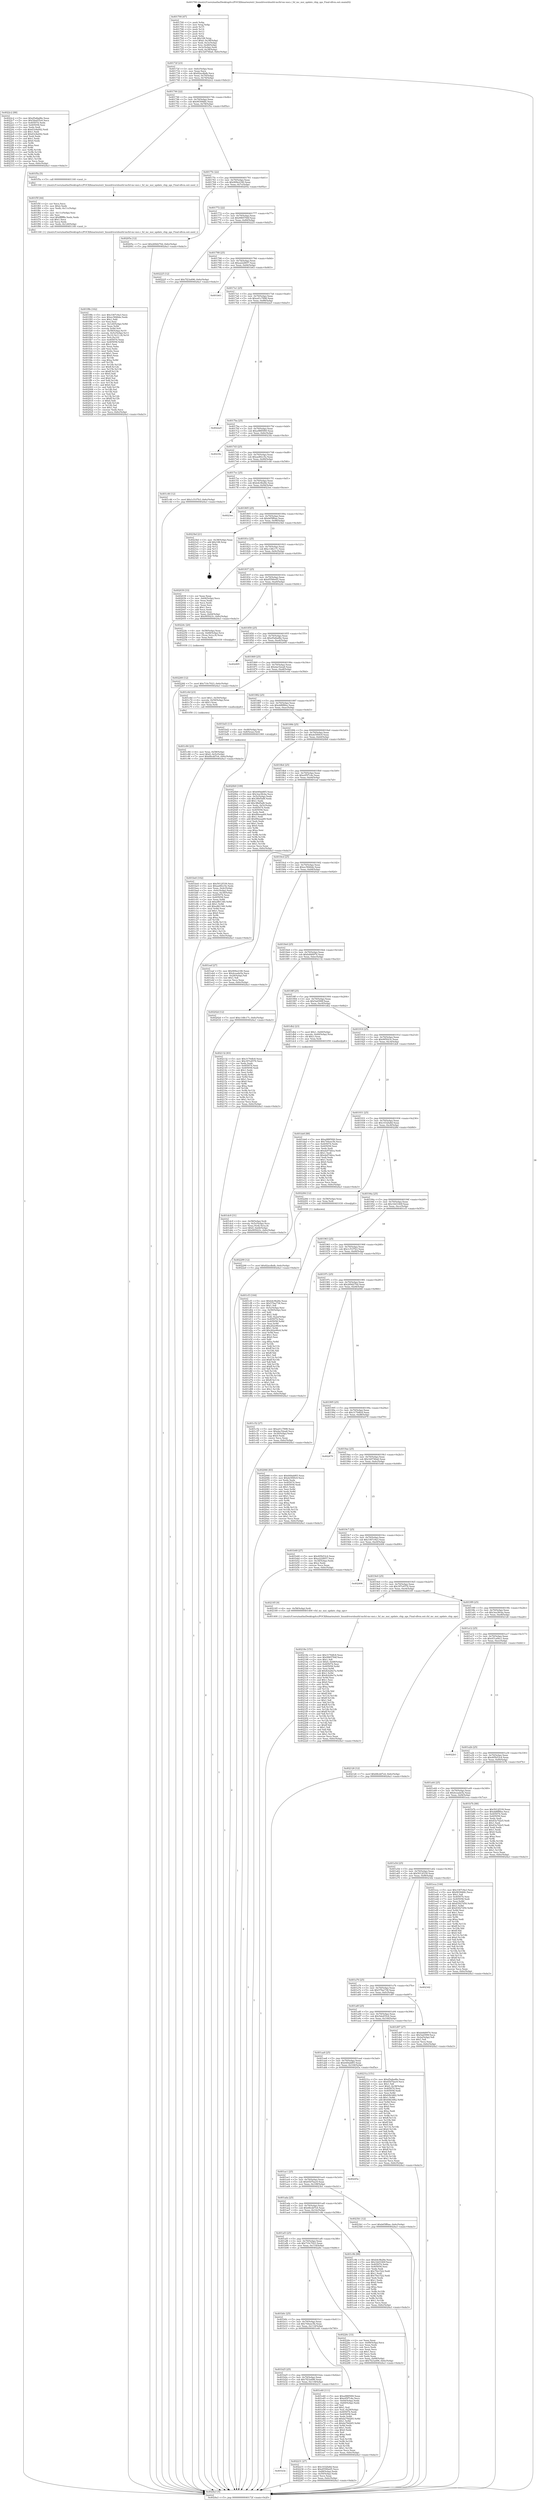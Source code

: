 digraph "0x401700" {
  label = "0x401700 (/mnt/c/Users/mathe/Desktop/tcc/POCII/binaries/extr_linuxdriversbusfsl-mcfsl-mc-msi.c_fsl_mc_msi_update_chip_ops_Final-ollvm.out::main(0))"
  labelloc = "t"
  node[shape=record]

  Entry [label="",width=0.3,height=0.3,shape=circle,fillcolor=black,style=filled]
  "0x40172f" [label="{
     0x40172f [23]\l
     | [instrs]\l
     &nbsp;&nbsp;0x40172f \<+3\>: mov -0x6c(%rbp),%eax\l
     &nbsp;&nbsp;0x401732 \<+2\>: mov %eax,%ecx\l
     &nbsp;&nbsp;0x401734 \<+6\>: sub $0x82acdbdb,%ecx\l
     &nbsp;&nbsp;0x40173a \<+3\>: mov %eax,-0x70(%rbp)\l
     &nbsp;&nbsp;0x40173d \<+3\>: mov %ecx,-0x74(%rbp)\l
     &nbsp;&nbsp;0x401740 \<+6\>: je 00000000004022c2 \<main+0xbc2\>\l
  }"]
  "0x4022c2" [label="{
     0x4022c2 [88]\l
     | [instrs]\l
     &nbsp;&nbsp;0x4022c2 \<+5\>: mov $0xd5a8ad8e,%eax\l
     &nbsp;&nbsp;0x4022c7 \<+5\>: mov $0x5da455c6,%ecx\l
     &nbsp;&nbsp;0x4022cc \<+7\>: mov 0x405074,%edx\l
     &nbsp;&nbsp;0x4022d3 \<+7\>: mov 0x405058,%esi\l
     &nbsp;&nbsp;0x4022da \<+2\>: mov %edx,%edi\l
     &nbsp;&nbsp;0x4022dc \<+6\>: sub $0x63c8a042,%edi\l
     &nbsp;&nbsp;0x4022e2 \<+3\>: sub $0x1,%edi\l
     &nbsp;&nbsp;0x4022e5 \<+6\>: add $0x63c8a042,%edi\l
     &nbsp;&nbsp;0x4022eb \<+3\>: imul %edi,%edx\l
     &nbsp;&nbsp;0x4022ee \<+3\>: and $0x1,%edx\l
     &nbsp;&nbsp;0x4022f1 \<+3\>: cmp $0x0,%edx\l
     &nbsp;&nbsp;0x4022f4 \<+4\>: sete %r8b\l
     &nbsp;&nbsp;0x4022f8 \<+3\>: cmp $0xa,%esi\l
     &nbsp;&nbsp;0x4022fb \<+4\>: setl %r9b\l
     &nbsp;&nbsp;0x4022ff \<+3\>: mov %r8b,%r10b\l
     &nbsp;&nbsp;0x402302 \<+3\>: and %r9b,%r10b\l
     &nbsp;&nbsp;0x402305 \<+3\>: xor %r9b,%r8b\l
     &nbsp;&nbsp;0x402308 \<+3\>: or %r8b,%r10b\l
     &nbsp;&nbsp;0x40230b \<+4\>: test $0x1,%r10b\l
     &nbsp;&nbsp;0x40230f \<+3\>: cmovne %ecx,%eax\l
     &nbsp;&nbsp;0x402312 \<+3\>: mov %eax,-0x6c(%rbp)\l
     &nbsp;&nbsp;0x402315 \<+5\>: jmp 00000000004024a3 \<main+0xda3\>\l
  }"]
  "0x401746" [label="{
     0x401746 [22]\l
     | [instrs]\l
     &nbsp;&nbsp;0x401746 \<+5\>: jmp 000000000040174b \<main+0x4b\>\l
     &nbsp;&nbsp;0x40174b \<+3\>: mov -0x70(%rbp),%eax\l
     &nbsp;&nbsp;0x40174e \<+5\>: sub $0x903946fc,%eax\l
     &nbsp;&nbsp;0x401753 \<+3\>: mov %eax,-0x78(%rbp)\l
     &nbsp;&nbsp;0x401756 \<+6\>: je 0000000000401f5a \<main+0x85a\>\l
  }"]
  Exit [label="",width=0.3,height=0.3,shape=circle,fillcolor=black,style=filled,peripheries=2]
  "0x401f5a" [label="{
     0x401f5a [5]\l
     | [instrs]\l
     &nbsp;&nbsp;0x401f5a \<+5\>: call 0000000000401160 \<next_i\>\l
     | [calls]\l
     &nbsp;&nbsp;0x401160 \{1\} (/mnt/c/Users/mathe/Desktop/tcc/POCII/binaries/extr_linuxdriversbusfsl-mcfsl-mc-msi.c_fsl_mc_msi_update_chip_ops_Final-ollvm.out::next_i)\l
  }"]
  "0x40175c" [label="{
     0x40175c [22]\l
     | [instrs]\l
     &nbsp;&nbsp;0x40175c \<+5\>: jmp 0000000000401761 \<main+0x61\>\l
     &nbsp;&nbsp;0x401761 \<+3\>: mov -0x70(%rbp),%eax\l
     &nbsp;&nbsp;0x401764 \<+5\>: sub $0x909e2180,%eax\l
     &nbsp;&nbsp;0x401769 \<+3\>: mov %eax,-0x7c(%rbp)\l
     &nbsp;&nbsp;0x40176c \<+6\>: je 000000000040205a \<main+0x95a\>\l
  }"]
  "0x402299" [label="{
     0x402299 [12]\l
     | [instrs]\l
     &nbsp;&nbsp;0x402299 \<+7\>: movl $0x82acdbdb,-0x6c(%rbp)\l
     &nbsp;&nbsp;0x4022a0 \<+5\>: jmp 00000000004024a3 \<main+0xda3\>\l
  }"]
  "0x40205a" [label="{
     0x40205a [12]\l
     | [instrs]\l
     &nbsp;&nbsp;0x40205a \<+7\>: movl $0x269d270d,-0x6c(%rbp)\l
     &nbsp;&nbsp;0x402061 \<+5\>: jmp 00000000004024a3 \<main+0xda3\>\l
  }"]
  "0x401772" [label="{
     0x401772 [22]\l
     | [instrs]\l
     &nbsp;&nbsp;0x401772 \<+5\>: jmp 0000000000401777 \<main+0x77\>\l
     &nbsp;&nbsp;0x401777 \<+3\>: mov -0x70(%rbp),%eax\l
     &nbsp;&nbsp;0x40177a \<+5\>: sub $0x9965784f,%eax\l
     &nbsp;&nbsp;0x40177f \<+3\>: mov %eax,-0x80(%rbp)\l
     &nbsp;&nbsp;0x401782 \<+6\>: je 0000000000402225 \<main+0xb25\>\l
  }"]
  "0x402260" [label="{
     0x402260 [12]\l
     | [instrs]\l
     &nbsp;&nbsp;0x402260 \<+7\>: movl $0x710c7023,-0x6c(%rbp)\l
     &nbsp;&nbsp;0x402267 \<+5\>: jmp 00000000004024a3 \<main+0xda3\>\l
  }"]
  "0x402225" [label="{
     0x402225 [12]\l
     | [instrs]\l
     &nbsp;&nbsp;0x402225 \<+7\>: movl $0x7f23a496,-0x6c(%rbp)\l
     &nbsp;&nbsp;0x40222c \<+5\>: jmp 00000000004024a3 \<main+0xda3\>\l
  }"]
  "0x401788" [label="{
     0x401788 [25]\l
     | [instrs]\l
     &nbsp;&nbsp;0x401788 \<+5\>: jmp 000000000040178d \<main+0x8d\>\l
     &nbsp;&nbsp;0x40178d \<+3\>: mov -0x70(%rbp),%eax\l
     &nbsp;&nbsp;0x401790 \<+5\>: sub $0xa222f657,%eax\l
     &nbsp;&nbsp;0x401795 \<+6\>: mov %eax,-0x84(%rbp)\l
     &nbsp;&nbsp;0x40179b \<+6\>: je 0000000000401b63 \<main+0x463\>\l
  }"]
  "0x401b3e" [label="{
     0x401b3e\l
  }", style=dashed]
  "0x401b63" [label="{
     0x401b63\l
  }", style=dashed]
  "0x4017a1" [label="{
     0x4017a1 [25]\l
     | [instrs]\l
     &nbsp;&nbsp;0x4017a1 \<+5\>: jmp 00000000004017a6 \<main+0xa6\>\l
     &nbsp;&nbsp;0x4017a6 \<+3\>: mov -0x70(%rbp),%eax\l
     &nbsp;&nbsp;0x4017a9 \<+5\>: sub $0xa41c7898,%eax\l
     &nbsp;&nbsp;0x4017ae \<+6\>: mov %eax,-0x88(%rbp)\l
     &nbsp;&nbsp;0x4017b4 \<+6\>: je 00000000004022a5 \<main+0xba5\>\l
  }"]
  "0x402231" [label="{
     0x402231 [27]\l
     | [instrs]\l
     &nbsp;&nbsp;0x402231 \<+5\>: mov $0x1032fa8d,%eax\l
     &nbsp;&nbsp;0x402236 \<+5\>: mov $0xd5590e05,%ecx\l
     &nbsp;&nbsp;0x40223b \<+3\>: mov -0x68(%rbp),%edx\l
     &nbsp;&nbsp;0x40223e \<+3\>: cmp -0x50(%rbp),%edx\l
     &nbsp;&nbsp;0x402241 \<+3\>: cmovl %ecx,%eax\l
     &nbsp;&nbsp;0x402244 \<+3\>: mov %eax,-0x6c(%rbp)\l
     &nbsp;&nbsp;0x402247 \<+5\>: jmp 00000000004024a3 \<main+0xda3\>\l
  }"]
  "0x4022a5" [label="{
     0x4022a5\l
  }", style=dashed]
  "0x4017ba" [label="{
     0x4017ba [25]\l
     | [instrs]\l
     &nbsp;&nbsp;0x4017ba \<+5\>: jmp 00000000004017bf \<main+0xbf\>\l
     &nbsp;&nbsp;0x4017bf \<+3\>: mov -0x70(%rbp),%eax\l
     &nbsp;&nbsp;0x4017c2 \<+5\>: sub $0xa9885f49,%eax\l
     &nbsp;&nbsp;0x4017c7 \<+6\>: mov %eax,-0x8c(%rbp)\l
     &nbsp;&nbsp;0x4017cd \<+6\>: je 00000000004023fa \<main+0xcfa\>\l
  }"]
  "0x40218e" [label="{
     0x40218e [151]\l
     | [instrs]\l
     &nbsp;&nbsp;0x40218e \<+5\>: mov $0x3170dfc8,%eax\l
     &nbsp;&nbsp;0x402193 \<+5\>: mov $0x9965784f,%ecx\l
     &nbsp;&nbsp;0x402198 \<+2\>: mov $0x1,%dl\l
     &nbsp;&nbsp;0x40219a \<+7\>: movl $0x0,-0x68(%rbp)\l
     &nbsp;&nbsp;0x4021a1 \<+7\>: mov 0x405074,%esi\l
     &nbsp;&nbsp;0x4021a8 \<+8\>: mov 0x405058,%r8d\l
     &nbsp;&nbsp;0x4021b0 \<+3\>: mov %esi,%r9d\l
     &nbsp;&nbsp;0x4021b3 \<+7\>: add $0x8cb26e7a,%r9d\l
     &nbsp;&nbsp;0x4021ba \<+4\>: sub $0x1,%r9d\l
     &nbsp;&nbsp;0x4021be \<+7\>: sub $0x8cb26e7a,%r9d\l
     &nbsp;&nbsp;0x4021c5 \<+4\>: imul %r9d,%esi\l
     &nbsp;&nbsp;0x4021c9 \<+3\>: and $0x1,%esi\l
     &nbsp;&nbsp;0x4021cc \<+3\>: cmp $0x0,%esi\l
     &nbsp;&nbsp;0x4021cf \<+4\>: sete %r10b\l
     &nbsp;&nbsp;0x4021d3 \<+4\>: cmp $0xa,%r8d\l
     &nbsp;&nbsp;0x4021d7 \<+4\>: setl %r11b\l
     &nbsp;&nbsp;0x4021db \<+3\>: mov %r10b,%bl\l
     &nbsp;&nbsp;0x4021de \<+3\>: xor $0xff,%bl\l
     &nbsp;&nbsp;0x4021e1 \<+3\>: mov %r11b,%r14b\l
     &nbsp;&nbsp;0x4021e4 \<+4\>: xor $0xff,%r14b\l
     &nbsp;&nbsp;0x4021e8 \<+3\>: xor $0x1,%dl\l
     &nbsp;&nbsp;0x4021eb \<+3\>: mov %bl,%r15b\l
     &nbsp;&nbsp;0x4021ee \<+4\>: and $0xff,%r15b\l
     &nbsp;&nbsp;0x4021f2 \<+3\>: and %dl,%r10b\l
     &nbsp;&nbsp;0x4021f5 \<+3\>: mov %r14b,%r12b\l
     &nbsp;&nbsp;0x4021f8 \<+4\>: and $0xff,%r12b\l
     &nbsp;&nbsp;0x4021fc \<+3\>: and %dl,%r11b\l
     &nbsp;&nbsp;0x4021ff \<+3\>: or %r10b,%r15b\l
     &nbsp;&nbsp;0x402202 \<+3\>: or %r11b,%r12b\l
     &nbsp;&nbsp;0x402205 \<+3\>: xor %r12b,%r15b\l
     &nbsp;&nbsp;0x402208 \<+3\>: or %r14b,%bl\l
     &nbsp;&nbsp;0x40220b \<+3\>: xor $0xff,%bl\l
     &nbsp;&nbsp;0x40220e \<+3\>: or $0x1,%dl\l
     &nbsp;&nbsp;0x402211 \<+2\>: and %dl,%bl\l
     &nbsp;&nbsp;0x402213 \<+3\>: or %bl,%r15b\l
     &nbsp;&nbsp;0x402216 \<+4\>: test $0x1,%r15b\l
     &nbsp;&nbsp;0x40221a \<+3\>: cmovne %ecx,%eax\l
     &nbsp;&nbsp;0x40221d \<+3\>: mov %eax,-0x6c(%rbp)\l
     &nbsp;&nbsp;0x402220 \<+5\>: jmp 00000000004024a3 \<main+0xda3\>\l
  }"]
  "0x4023fa" [label="{
     0x4023fa\l
  }", style=dashed]
  "0x4017d3" [label="{
     0x4017d3 [25]\l
     | [instrs]\l
     &nbsp;&nbsp;0x4017d3 \<+5\>: jmp 00000000004017d8 \<main+0xd8\>\l
     &nbsp;&nbsp;0x4017d8 \<+3\>: mov -0x70(%rbp),%eax\l
     &nbsp;&nbsp;0x4017db \<+5\>: sub $0xae80cc5e,%eax\l
     &nbsp;&nbsp;0x4017e0 \<+6\>: mov %eax,-0x90(%rbp)\l
     &nbsp;&nbsp;0x4017e6 \<+6\>: je 0000000000401c46 \<main+0x546\>\l
  }"]
  "0x401f8b" [label="{
     0x401f8b [162]\l
     | [instrs]\l
     &nbsp;&nbsp;0x401f8b \<+5\>: mov $0x3367c9a3,%ecx\l
     &nbsp;&nbsp;0x401f90 \<+5\>: mov $0xec5846de,%edx\l
     &nbsp;&nbsp;0x401f95 \<+3\>: mov $0x1,%dil\l
     &nbsp;&nbsp;0x401f98 \<+2\>: xor %esi,%esi\l
     &nbsp;&nbsp;0x401f9a \<+7\>: mov -0x120(%rbp),%r8d\l
     &nbsp;&nbsp;0x401fa1 \<+4\>: imul %eax,%r8d\l
     &nbsp;&nbsp;0x401fa5 \<+3\>: movslq %r8d,%r9\l
     &nbsp;&nbsp;0x401fa8 \<+4\>: mov -0x58(%rbp),%r10\l
     &nbsp;&nbsp;0x401fac \<+4\>: movslq -0x5c(%rbp),%r11\l
     &nbsp;&nbsp;0x401fb0 \<+4\>: mov (%r10,%r11,8),%r10\l
     &nbsp;&nbsp;0x401fb4 \<+3\>: mov %r9,(%r10)\l
     &nbsp;&nbsp;0x401fb7 \<+7\>: mov 0x405074,%eax\l
     &nbsp;&nbsp;0x401fbe \<+8\>: mov 0x405058,%r8d\l
     &nbsp;&nbsp;0x401fc6 \<+3\>: sub $0x1,%esi\l
     &nbsp;&nbsp;0x401fc9 \<+2\>: mov %eax,%ebx\l
     &nbsp;&nbsp;0x401fcb \<+2\>: add %esi,%ebx\l
     &nbsp;&nbsp;0x401fcd \<+3\>: imul %ebx,%eax\l
     &nbsp;&nbsp;0x401fd0 \<+3\>: and $0x1,%eax\l
     &nbsp;&nbsp;0x401fd3 \<+3\>: cmp $0x0,%eax\l
     &nbsp;&nbsp;0x401fd6 \<+4\>: sete %r14b\l
     &nbsp;&nbsp;0x401fda \<+4\>: cmp $0xa,%r8d\l
     &nbsp;&nbsp;0x401fde \<+4\>: setl %r15b\l
     &nbsp;&nbsp;0x401fe2 \<+3\>: mov %r14b,%r12b\l
     &nbsp;&nbsp;0x401fe5 \<+4\>: xor $0xff,%r12b\l
     &nbsp;&nbsp;0x401fe9 \<+3\>: mov %r15b,%r13b\l
     &nbsp;&nbsp;0x401fec \<+4\>: xor $0xff,%r13b\l
     &nbsp;&nbsp;0x401ff0 \<+4\>: xor $0x0,%dil\l
     &nbsp;&nbsp;0x401ff4 \<+3\>: mov %r12b,%al\l
     &nbsp;&nbsp;0x401ff7 \<+2\>: and $0x0,%al\l
     &nbsp;&nbsp;0x401ff9 \<+3\>: and %dil,%r14b\l
     &nbsp;&nbsp;0x401ffc \<+3\>: mov %r13b,%sil\l
     &nbsp;&nbsp;0x401fff \<+4\>: and $0x0,%sil\l
     &nbsp;&nbsp;0x402003 \<+3\>: and %dil,%r15b\l
     &nbsp;&nbsp;0x402006 \<+3\>: or %r14b,%al\l
     &nbsp;&nbsp;0x402009 \<+3\>: or %r15b,%sil\l
     &nbsp;&nbsp;0x40200c \<+3\>: xor %sil,%al\l
     &nbsp;&nbsp;0x40200f \<+3\>: or %r13b,%r12b\l
     &nbsp;&nbsp;0x402012 \<+4\>: xor $0xff,%r12b\l
     &nbsp;&nbsp;0x402016 \<+4\>: or $0x0,%dil\l
     &nbsp;&nbsp;0x40201a \<+3\>: and %dil,%r12b\l
     &nbsp;&nbsp;0x40201d \<+3\>: or %r12b,%al\l
     &nbsp;&nbsp;0x402020 \<+2\>: test $0x1,%al\l
     &nbsp;&nbsp;0x402022 \<+3\>: cmovne %edx,%ecx\l
     &nbsp;&nbsp;0x402025 \<+3\>: mov %ecx,-0x6c(%rbp)\l
     &nbsp;&nbsp;0x402028 \<+5\>: jmp 00000000004024a3 \<main+0xda3\>\l
  }"]
  "0x401c46" [label="{
     0x401c46 [12]\l
     | [instrs]\l
     &nbsp;&nbsp;0x401c46 \<+7\>: movl $0x1c51f7b3,-0x6c(%rbp)\l
     &nbsp;&nbsp;0x401c4d \<+5\>: jmp 00000000004024a3 \<main+0xda3\>\l
  }"]
  "0x4017ec" [label="{
     0x4017ec [25]\l
     | [instrs]\l
     &nbsp;&nbsp;0x4017ec \<+5\>: jmp 00000000004017f1 \<main+0xf1\>\l
     &nbsp;&nbsp;0x4017f1 \<+3\>: mov -0x70(%rbp),%eax\l
     &nbsp;&nbsp;0x4017f4 \<+5\>: sub $0xb4c9b28e,%eax\l
     &nbsp;&nbsp;0x4017f9 \<+6\>: mov %eax,-0x94(%rbp)\l
     &nbsp;&nbsp;0x4017ff \<+6\>: je 00000000004023ee \<main+0xcee\>\l
  }"]
  "0x401f5f" [label="{
     0x401f5f [44]\l
     | [instrs]\l
     &nbsp;&nbsp;0x401f5f \<+2\>: xor %ecx,%ecx\l
     &nbsp;&nbsp;0x401f61 \<+5\>: mov $0x2,%edx\l
     &nbsp;&nbsp;0x401f66 \<+6\>: mov %edx,-0x11c(%rbp)\l
     &nbsp;&nbsp;0x401f6c \<+1\>: cltd\l
     &nbsp;&nbsp;0x401f6d \<+6\>: mov -0x11c(%rbp),%esi\l
     &nbsp;&nbsp;0x401f73 \<+2\>: idiv %esi\l
     &nbsp;&nbsp;0x401f75 \<+6\>: imul $0xfffffffe,%edx,%edx\l
     &nbsp;&nbsp;0x401f7b \<+3\>: sub $0x1,%ecx\l
     &nbsp;&nbsp;0x401f7e \<+2\>: sub %ecx,%edx\l
     &nbsp;&nbsp;0x401f80 \<+6\>: mov %edx,-0x120(%rbp)\l
     &nbsp;&nbsp;0x401f86 \<+5\>: call 0000000000401160 \<next_i\>\l
     | [calls]\l
     &nbsp;&nbsp;0x401160 \{1\} (/mnt/c/Users/mathe/Desktop/tcc/POCII/binaries/extr_linuxdriversbusfsl-mcfsl-mc-msi.c_fsl_mc_msi_update_chip_ops_Final-ollvm.out::next_i)\l
  }"]
  "0x4023ee" [label="{
     0x4023ee\l
  }", style=dashed]
  "0x401805" [label="{
     0x401805 [25]\l
     | [instrs]\l
     &nbsp;&nbsp;0x401805 \<+5\>: jmp 000000000040180a \<main+0x10a\>\l
     &nbsp;&nbsp;0x40180a \<+3\>: mov -0x70(%rbp),%eax\l
     &nbsp;&nbsp;0x40180d \<+5\>: sub $0xb65ff0ae,%eax\l
     &nbsp;&nbsp;0x401812 \<+6\>: mov %eax,-0x98(%rbp)\l
     &nbsp;&nbsp;0x401818 \<+6\>: je 00000000004023bd \<main+0xcbd\>\l
  }"]
  "0x401b25" [label="{
     0x401b25 [25]\l
     | [instrs]\l
     &nbsp;&nbsp;0x401b25 \<+5\>: jmp 0000000000401b2a \<main+0x42a\>\l
     &nbsp;&nbsp;0x401b2a \<+3\>: mov -0x70(%rbp),%eax\l
     &nbsp;&nbsp;0x401b2d \<+5\>: sub $0x7f23a496,%eax\l
     &nbsp;&nbsp;0x401b32 \<+6\>: mov %eax,-0x118(%rbp)\l
     &nbsp;&nbsp;0x401b38 \<+6\>: je 0000000000402231 \<main+0xb31\>\l
  }"]
  "0x4023bd" [label="{
     0x4023bd [21]\l
     | [instrs]\l
     &nbsp;&nbsp;0x4023bd \<+3\>: mov -0x38(%rbp),%eax\l
     &nbsp;&nbsp;0x4023c0 \<+7\>: add $0x108,%rsp\l
     &nbsp;&nbsp;0x4023c7 \<+1\>: pop %rbx\l
     &nbsp;&nbsp;0x4023c8 \<+2\>: pop %r12\l
     &nbsp;&nbsp;0x4023ca \<+2\>: pop %r13\l
     &nbsp;&nbsp;0x4023cc \<+2\>: pop %r14\l
     &nbsp;&nbsp;0x4023ce \<+2\>: pop %r15\l
     &nbsp;&nbsp;0x4023d0 \<+1\>: pop %rbp\l
     &nbsp;&nbsp;0x4023d1 \<+1\>: ret\l
  }"]
  "0x40181e" [label="{
     0x40181e [25]\l
     | [instrs]\l
     &nbsp;&nbsp;0x40181e \<+5\>: jmp 0000000000401823 \<main+0x123\>\l
     &nbsp;&nbsp;0x401823 \<+3\>: mov -0x70(%rbp),%eax\l
     &nbsp;&nbsp;0x401826 \<+5\>: sub $0xc148c17c,%eax\l
     &nbsp;&nbsp;0x40182b \<+6\>: mov %eax,-0x9c(%rbp)\l
     &nbsp;&nbsp;0x401831 \<+6\>: je 0000000000402039 \<main+0x939\>\l
  }"]
  "0x401e40" [label="{
     0x401e40 [111]\l
     | [instrs]\l
     &nbsp;&nbsp;0x401e40 \<+5\>: mov $0xa9885f49,%eax\l
     &nbsp;&nbsp;0x401e45 \<+5\>: mov $0xe95f7c4e,%ecx\l
     &nbsp;&nbsp;0x401e4a \<+3\>: mov -0x64(%rbp),%edx\l
     &nbsp;&nbsp;0x401e4d \<+3\>: cmp -0x60(%rbp),%edx\l
     &nbsp;&nbsp;0x401e50 \<+4\>: setl %sil\l
     &nbsp;&nbsp;0x401e54 \<+4\>: and $0x1,%sil\l
     &nbsp;&nbsp;0x401e58 \<+4\>: mov %sil,-0x29(%rbp)\l
     &nbsp;&nbsp;0x401e5c \<+7\>: mov 0x405074,%edx\l
     &nbsp;&nbsp;0x401e63 \<+7\>: mov 0x405058,%edi\l
     &nbsp;&nbsp;0x401e6a \<+3\>: mov %edx,%r8d\l
     &nbsp;&nbsp;0x401e6d \<+7\>: add $0xba79d265,%r8d\l
     &nbsp;&nbsp;0x401e74 \<+4\>: sub $0x1,%r8d\l
     &nbsp;&nbsp;0x401e78 \<+7\>: sub $0xba79d265,%r8d\l
     &nbsp;&nbsp;0x401e7f \<+4\>: imul %r8d,%edx\l
     &nbsp;&nbsp;0x401e83 \<+3\>: and $0x1,%edx\l
     &nbsp;&nbsp;0x401e86 \<+3\>: cmp $0x0,%edx\l
     &nbsp;&nbsp;0x401e89 \<+4\>: sete %sil\l
     &nbsp;&nbsp;0x401e8d \<+3\>: cmp $0xa,%edi\l
     &nbsp;&nbsp;0x401e90 \<+4\>: setl %r9b\l
     &nbsp;&nbsp;0x401e94 \<+3\>: mov %sil,%r10b\l
     &nbsp;&nbsp;0x401e97 \<+3\>: and %r9b,%r10b\l
     &nbsp;&nbsp;0x401e9a \<+3\>: xor %r9b,%sil\l
     &nbsp;&nbsp;0x401e9d \<+3\>: or %sil,%r10b\l
     &nbsp;&nbsp;0x401ea0 \<+4\>: test $0x1,%r10b\l
     &nbsp;&nbsp;0x401ea4 \<+3\>: cmovne %ecx,%eax\l
     &nbsp;&nbsp;0x401ea7 \<+3\>: mov %eax,-0x6c(%rbp)\l
     &nbsp;&nbsp;0x401eaa \<+5\>: jmp 00000000004024a3 \<main+0xda3\>\l
  }"]
  "0x402039" [label="{
     0x402039 [33]\l
     | [instrs]\l
     &nbsp;&nbsp;0x402039 \<+2\>: xor %eax,%eax\l
     &nbsp;&nbsp;0x40203b \<+3\>: mov -0x64(%rbp),%ecx\l
     &nbsp;&nbsp;0x40203e \<+2\>: mov %eax,%edx\l
     &nbsp;&nbsp;0x402040 \<+2\>: sub %ecx,%edx\l
     &nbsp;&nbsp;0x402042 \<+2\>: mov %eax,%ecx\l
     &nbsp;&nbsp;0x402044 \<+3\>: sub $0x1,%ecx\l
     &nbsp;&nbsp;0x402047 \<+2\>: add %ecx,%edx\l
     &nbsp;&nbsp;0x402049 \<+2\>: sub %edx,%eax\l
     &nbsp;&nbsp;0x40204b \<+3\>: mov %eax,-0x64(%rbp)\l
     &nbsp;&nbsp;0x40204e \<+7\>: movl $0x995023c,-0x6c(%rbp)\l
     &nbsp;&nbsp;0x402055 \<+5\>: jmp 00000000004024a3 \<main+0xda3\>\l
  }"]
  "0x401837" [label="{
     0x401837 [25]\l
     | [instrs]\l
     &nbsp;&nbsp;0x401837 \<+5\>: jmp 000000000040183c \<main+0x13c\>\l
     &nbsp;&nbsp;0x40183c \<+3\>: mov -0x70(%rbp),%eax\l
     &nbsp;&nbsp;0x40183f \<+5\>: sub $0xd5590e05,%eax\l
     &nbsp;&nbsp;0x401844 \<+6\>: mov %eax,-0xa0(%rbp)\l
     &nbsp;&nbsp;0x40184a \<+6\>: je 000000000040224c \<main+0xb4c\>\l
  }"]
  "0x401b0c" [label="{
     0x401b0c [25]\l
     | [instrs]\l
     &nbsp;&nbsp;0x401b0c \<+5\>: jmp 0000000000401b11 \<main+0x411\>\l
     &nbsp;&nbsp;0x401b11 \<+3\>: mov -0x70(%rbp),%eax\l
     &nbsp;&nbsp;0x401b14 \<+5\>: sub $0x744eec5b,%eax\l
     &nbsp;&nbsp;0x401b19 \<+6\>: mov %eax,-0x114(%rbp)\l
     &nbsp;&nbsp;0x401b1f \<+6\>: je 0000000000401e40 \<main+0x740\>\l
  }"]
  "0x40224c" [label="{
     0x40224c [20]\l
     | [instrs]\l
     &nbsp;&nbsp;0x40224c \<+4\>: mov -0x58(%rbp),%rax\l
     &nbsp;&nbsp;0x402250 \<+4\>: movslq -0x68(%rbp),%rcx\l
     &nbsp;&nbsp;0x402254 \<+4\>: mov (%rax,%rcx,8),%rax\l
     &nbsp;&nbsp;0x402258 \<+3\>: mov %rax,%rdi\l
     &nbsp;&nbsp;0x40225b \<+5\>: call 0000000000401030 \<free@plt\>\l
     | [calls]\l
     &nbsp;&nbsp;0x401030 \{1\} (unknown)\l
  }"]
  "0x401850" [label="{
     0x401850 [25]\l
     | [instrs]\l
     &nbsp;&nbsp;0x401850 \<+5\>: jmp 0000000000401855 \<main+0x155\>\l
     &nbsp;&nbsp;0x401855 \<+3\>: mov -0x70(%rbp),%eax\l
     &nbsp;&nbsp;0x401858 \<+5\>: sub $0xd5a8ad8e,%eax\l
     &nbsp;&nbsp;0x40185d \<+6\>: mov %eax,-0xa4(%rbp)\l
     &nbsp;&nbsp;0x401863 \<+6\>: je 0000000000402495 \<main+0xd95\>\l
  }"]
  "0x40226c" [label="{
     0x40226c [33]\l
     | [instrs]\l
     &nbsp;&nbsp;0x40226c \<+2\>: xor %eax,%eax\l
     &nbsp;&nbsp;0x40226e \<+3\>: mov -0x68(%rbp),%ecx\l
     &nbsp;&nbsp;0x402271 \<+2\>: mov %eax,%edx\l
     &nbsp;&nbsp;0x402273 \<+2\>: sub %ecx,%edx\l
     &nbsp;&nbsp;0x402275 \<+2\>: mov %eax,%ecx\l
     &nbsp;&nbsp;0x402277 \<+3\>: sub $0x1,%ecx\l
     &nbsp;&nbsp;0x40227a \<+2\>: add %ecx,%edx\l
     &nbsp;&nbsp;0x40227c \<+2\>: sub %edx,%eax\l
     &nbsp;&nbsp;0x40227e \<+3\>: mov %eax,-0x68(%rbp)\l
     &nbsp;&nbsp;0x402281 \<+7\>: movl $0x7f23a496,-0x6c(%rbp)\l
     &nbsp;&nbsp;0x402288 \<+5\>: jmp 00000000004024a3 \<main+0xda3\>\l
  }"]
  "0x402495" [label="{
     0x402495\l
  }", style=dashed]
  "0x401869" [label="{
     0x401869 [25]\l
     | [instrs]\l
     &nbsp;&nbsp;0x401869 \<+5\>: jmp 000000000040186e \<main+0x16e\>\l
     &nbsp;&nbsp;0x40186e \<+3\>: mov -0x70(%rbp),%eax\l
     &nbsp;&nbsp;0x401871 \<+5\>: sub $0xdac52ea8,%eax\l
     &nbsp;&nbsp;0x401876 \<+6\>: mov %eax,-0xa8(%rbp)\l
     &nbsp;&nbsp;0x40187c \<+6\>: je 0000000000401c6d \<main+0x56d\>\l
  }"]
  "0x401dc9" [label="{
     0x401dc9 [31]\l
     | [instrs]\l
     &nbsp;&nbsp;0x401dc9 \<+4\>: mov -0x58(%rbp),%rdi\l
     &nbsp;&nbsp;0x401dcd \<+4\>: movslq -0x5c(%rbp),%rcx\l
     &nbsp;&nbsp;0x401dd1 \<+4\>: mov %rax,(%rdi,%rcx,8)\l
     &nbsp;&nbsp;0x401dd5 \<+7\>: movl $0x0,-0x64(%rbp)\l
     &nbsp;&nbsp;0x401ddc \<+7\>: movl $0x995023c,-0x6c(%rbp)\l
     &nbsp;&nbsp;0x401de3 \<+5\>: jmp 00000000004024a3 \<main+0xda3\>\l
  }"]
  "0x401c6d" [label="{
     0x401c6d [23]\l
     | [instrs]\l
     &nbsp;&nbsp;0x401c6d \<+7\>: movl $0x1,-0x50(%rbp)\l
     &nbsp;&nbsp;0x401c74 \<+4\>: movslq -0x50(%rbp),%rax\l
     &nbsp;&nbsp;0x401c78 \<+4\>: shl $0x3,%rax\l
     &nbsp;&nbsp;0x401c7c \<+3\>: mov %rax,%rdi\l
     &nbsp;&nbsp;0x401c7f \<+5\>: call 0000000000401050 \<malloc@plt\>\l
     | [calls]\l
     &nbsp;&nbsp;0x401050 \{1\} (unknown)\l
  }"]
  "0x401882" [label="{
     0x401882 [25]\l
     | [instrs]\l
     &nbsp;&nbsp;0x401882 \<+5\>: jmp 0000000000401887 \<main+0x187\>\l
     &nbsp;&nbsp;0x401887 \<+3\>: mov -0x70(%rbp),%eax\l
     &nbsp;&nbsp;0x40188a \<+5\>: sub $0xdd8f8fee,%eax\l
     &nbsp;&nbsp;0x40188f \<+6\>: mov %eax,-0xac(%rbp)\l
     &nbsp;&nbsp;0x401895 \<+6\>: je 0000000000401bd3 \<main+0x4d3\>\l
  }"]
  "0x401af3" [label="{
     0x401af3 [25]\l
     | [instrs]\l
     &nbsp;&nbsp;0x401af3 \<+5\>: jmp 0000000000401af8 \<main+0x3f8\>\l
     &nbsp;&nbsp;0x401af8 \<+3\>: mov -0x70(%rbp),%eax\l
     &nbsp;&nbsp;0x401afb \<+5\>: sub $0x710c7023,%eax\l
     &nbsp;&nbsp;0x401b00 \<+6\>: mov %eax,-0x110(%rbp)\l
     &nbsp;&nbsp;0x401b06 \<+6\>: je 000000000040226c \<main+0xb6c\>\l
  }"]
  "0x401bd3" [label="{
     0x401bd3 [13]\l
     | [instrs]\l
     &nbsp;&nbsp;0x401bd3 \<+4\>: mov -0x48(%rbp),%rax\l
     &nbsp;&nbsp;0x401bd7 \<+4\>: mov 0x8(%rax),%rdi\l
     &nbsp;&nbsp;0x401bdb \<+5\>: call 0000000000401060 \<atoi@plt\>\l
     | [calls]\l
     &nbsp;&nbsp;0x401060 \{1\} (unknown)\l
  }"]
  "0x40189b" [label="{
     0x40189b [25]\l
     | [instrs]\l
     &nbsp;&nbsp;0x40189b \<+5\>: jmp 00000000004018a0 \<main+0x1a0\>\l
     &nbsp;&nbsp;0x4018a0 \<+3\>: mov -0x70(%rbp),%eax\l
     &nbsp;&nbsp;0x4018a3 \<+5\>: sub $0xde5f49c9,%eax\l
     &nbsp;&nbsp;0x4018a8 \<+6\>: mov %eax,-0xb0(%rbp)\l
     &nbsp;&nbsp;0x4018ae \<+6\>: je 00000000004020b9 \<main+0x9b9\>\l
  }"]
  "0x401c9b" [label="{
     0x401c9b [88]\l
     | [instrs]\l
     &nbsp;&nbsp;0x401c9b \<+5\>: mov $0xb4c9b28e,%eax\l
     &nbsp;&nbsp;0x401ca0 \<+5\>: mov $0x16d3340f,%ecx\l
     &nbsp;&nbsp;0x401ca5 \<+7\>: mov 0x405074,%edx\l
     &nbsp;&nbsp;0x401cac \<+7\>: mov 0x405058,%esi\l
     &nbsp;&nbsp;0x401cb3 \<+2\>: mov %edx,%edi\l
     &nbsp;&nbsp;0x401cb5 \<+6\>: sub $0x79a1522,%edi\l
     &nbsp;&nbsp;0x401cbb \<+3\>: sub $0x1,%edi\l
     &nbsp;&nbsp;0x401cbe \<+6\>: add $0x79a1522,%edi\l
     &nbsp;&nbsp;0x401cc4 \<+3\>: imul %edi,%edx\l
     &nbsp;&nbsp;0x401cc7 \<+3\>: and $0x1,%edx\l
     &nbsp;&nbsp;0x401cca \<+3\>: cmp $0x0,%edx\l
     &nbsp;&nbsp;0x401ccd \<+4\>: sete %r8b\l
     &nbsp;&nbsp;0x401cd1 \<+3\>: cmp $0xa,%esi\l
     &nbsp;&nbsp;0x401cd4 \<+4\>: setl %r9b\l
     &nbsp;&nbsp;0x401cd8 \<+3\>: mov %r8b,%r10b\l
     &nbsp;&nbsp;0x401cdb \<+3\>: and %r9b,%r10b\l
     &nbsp;&nbsp;0x401cde \<+3\>: xor %r9b,%r8b\l
     &nbsp;&nbsp;0x401ce1 \<+3\>: or %r8b,%r10b\l
     &nbsp;&nbsp;0x401ce4 \<+4\>: test $0x1,%r10b\l
     &nbsp;&nbsp;0x401ce8 \<+3\>: cmovne %ecx,%eax\l
     &nbsp;&nbsp;0x401ceb \<+3\>: mov %eax,-0x6c(%rbp)\l
     &nbsp;&nbsp;0x401cee \<+5\>: jmp 00000000004024a3 \<main+0xda3\>\l
  }"]
  "0x4020b9" [label="{
     0x4020b9 [109]\l
     | [instrs]\l
     &nbsp;&nbsp;0x4020b9 \<+5\>: mov $0x649abf65,%eax\l
     &nbsp;&nbsp;0x4020be \<+5\>: mov $0x3ea38cba,%ecx\l
     &nbsp;&nbsp;0x4020c3 \<+3\>: mov -0x5c(%rbp),%edx\l
     &nbsp;&nbsp;0x4020c6 \<+6\>: sub $0x3f6d5af8,%edx\l
     &nbsp;&nbsp;0x4020cc \<+3\>: add $0x1,%edx\l
     &nbsp;&nbsp;0x4020cf \<+6\>: add $0x3f6d5af8,%edx\l
     &nbsp;&nbsp;0x4020d5 \<+3\>: mov %edx,-0x5c(%rbp)\l
     &nbsp;&nbsp;0x4020d8 \<+7\>: mov 0x405074,%edx\l
     &nbsp;&nbsp;0x4020df \<+7\>: mov 0x405058,%esi\l
     &nbsp;&nbsp;0x4020e6 \<+2\>: mov %edx,%edi\l
     &nbsp;&nbsp;0x4020e8 \<+6\>: sub $0x89eeaa69,%edi\l
     &nbsp;&nbsp;0x4020ee \<+3\>: sub $0x1,%edi\l
     &nbsp;&nbsp;0x4020f1 \<+6\>: add $0x89eeaa69,%edi\l
     &nbsp;&nbsp;0x4020f7 \<+3\>: imul %edi,%edx\l
     &nbsp;&nbsp;0x4020fa \<+3\>: and $0x1,%edx\l
     &nbsp;&nbsp;0x4020fd \<+3\>: cmp $0x0,%edx\l
     &nbsp;&nbsp;0x402100 \<+4\>: sete %r8b\l
     &nbsp;&nbsp;0x402104 \<+3\>: cmp $0xa,%esi\l
     &nbsp;&nbsp;0x402107 \<+4\>: setl %r9b\l
     &nbsp;&nbsp;0x40210b \<+3\>: mov %r8b,%r10b\l
     &nbsp;&nbsp;0x40210e \<+3\>: and %r9b,%r10b\l
     &nbsp;&nbsp;0x402111 \<+3\>: xor %r9b,%r8b\l
     &nbsp;&nbsp;0x402114 \<+3\>: or %r8b,%r10b\l
     &nbsp;&nbsp;0x402117 \<+4\>: test $0x1,%r10b\l
     &nbsp;&nbsp;0x40211b \<+3\>: cmovne %ecx,%eax\l
     &nbsp;&nbsp;0x40211e \<+3\>: mov %eax,-0x6c(%rbp)\l
     &nbsp;&nbsp;0x402121 \<+5\>: jmp 00000000004024a3 \<main+0xda3\>\l
  }"]
  "0x4018b4" [label="{
     0x4018b4 [25]\l
     | [instrs]\l
     &nbsp;&nbsp;0x4018b4 \<+5\>: jmp 00000000004018b9 \<main+0x1b9\>\l
     &nbsp;&nbsp;0x4018b9 \<+3\>: mov -0x70(%rbp),%eax\l
     &nbsp;&nbsp;0x4018bc \<+5\>: sub $0xe95f7c4e,%eax\l
     &nbsp;&nbsp;0x4018c1 \<+6\>: mov %eax,-0xb4(%rbp)\l
     &nbsp;&nbsp;0x4018c7 \<+6\>: je 0000000000401eaf \<main+0x7af\>\l
  }"]
  "0x401ada" [label="{
     0x401ada [25]\l
     | [instrs]\l
     &nbsp;&nbsp;0x401ada \<+5\>: jmp 0000000000401adf \<main+0x3df\>\l
     &nbsp;&nbsp;0x401adf \<+3\>: mov -0x70(%rbp),%eax\l
     &nbsp;&nbsp;0x401ae2 \<+5\>: sub $0x68cdd7e4,%eax\l
     &nbsp;&nbsp;0x401ae7 \<+6\>: mov %eax,-0x10c(%rbp)\l
     &nbsp;&nbsp;0x401aed \<+6\>: je 0000000000401c9b \<main+0x59b\>\l
  }"]
  "0x401eaf" [label="{
     0x401eaf [27]\l
     | [instrs]\l
     &nbsp;&nbsp;0x401eaf \<+5\>: mov $0x909e2180,%eax\l
     &nbsp;&nbsp;0x401eb4 \<+5\>: mov $0x4ceade5a,%ecx\l
     &nbsp;&nbsp;0x401eb9 \<+3\>: mov -0x29(%rbp),%dl\l
     &nbsp;&nbsp;0x401ebc \<+3\>: test $0x1,%dl\l
     &nbsp;&nbsp;0x401ebf \<+3\>: cmovne %ecx,%eax\l
     &nbsp;&nbsp;0x401ec2 \<+3\>: mov %eax,-0x6c(%rbp)\l
     &nbsp;&nbsp;0x401ec5 \<+5\>: jmp 00000000004024a3 \<main+0xda3\>\l
  }"]
  "0x4018cd" [label="{
     0x4018cd [25]\l
     | [instrs]\l
     &nbsp;&nbsp;0x4018cd \<+5\>: jmp 00000000004018d2 \<main+0x1d2\>\l
     &nbsp;&nbsp;0x4018d2 \<+3\>: mov -0x70(%rbp),%eax\l
     &nbsp;&nbsp;0x4018d5 \<+5\>: sub $0xec5846de,%eax\l
     &nbsp;&nbsp;0x4018da \<+6\>: mov %eax,-0xb8(%rbp)\l
     &nbsp;&nbsp;0x4018e0 \<+6\>: je 000000000040202d \<main+0x92d\>\l
  }"]
  "0x4023b1" [label="{
     0x4023b1 [12]\l
     | [instrs]\l
     &nbsp;&nbsp;0x4023b1 \<+7\>: movl $0xb65ff0ae,-0x6c(%rbp)\l
     &nbsp;&nbsp;0x4023b8 \<+5\>: jmp 00000000004024a3 \<main+0xda3\>\l
  }"]
  "0x40202d" [label="{
     0x40202d [12]\l
     | [instrs]\l
     &nbsp;&nbsp;0x40202d \<+7\>: movl $0xc148c17c,-0x6c(%rbp)\l
     &nbsp;&nbsp;0x402034 \<+5\>: jmp 00000000004024a3 \<main+0xda3\>\l
  }"]
  "0x4018e6" [label="{
     0x4018e6 [25]\l
     | [instrs]\l
     &nbsp;&nbsp;0x4018e6 \<+5\>: jmp 00000000004018eb \<main+0x1eb\>\l
     &nbsp;&nbsp;0x4018eb \<+3\>: mov -0x70(%rbp),%eax\l
     &nbsp;&nbsp;0x4018ee \<+5\>: sub $0xfe8d0974,%eax\l
     &nbsp;&nbsp;0x4018f3 \<+6\>: mov %eax,-0xbc(%rbp)\l
     &nbsp;&nbsp;0x4018f9 \<+6\>: je 0000000000402132 \<main+0xa32\>\l
  }"]
  "0x401ac1" [label="{
     0x401ac1 [25]\l
     | [instrs]\l
     &nbsp;&nbsp;0x401ac1 \<+5\>: jmp 0000000000401ac6 \<main+0x3c6\>\l
     &nbsp;&nbsp;0x401ac6 \<+3\>: mov -0x70(%rbp),%eax\l
     &nbsp;&nbsp;0x401ac9 \<+5\>: sub $0x65d7bac9,%eax\l
     &nbsp;&nbsp;0x401ace \<+6\>: mov %eax,-0x108(%rbp)\l
     &nbsp;&nbsp;0x401ad4 \<+6\>: je 00000000004023b1 \<main+0xcb1\>\l
  }"]
  "0x402132" [label="{
     0x402132 [83]\l
     | [instrs]\l
     &nbsp;&nbsp;0x402132 \<+5\>: mov $0x3170dfc8,%eax\l
     &nbsp;&nbsp;0x402137 \<+5\>: mov $0x397e4576,%ecx\l
     &nbsp;&nbsp;0x40213c \<+2\>: xor %edx,%edx\l
     &nbsp;&nbsp;0x40213e \<+7\>: mov 0x405074,%esi\l
     &nbsp;&nbsp;0x402145 \<+7\>: mov 0x405058,%edi\l
     &nbsp;&nbsp;0x40214c \<+3\>: sub $0x1,%edx\l
     &nbsp;&nbsp;0x40214f \<+3\>: mov %esi,%r8d\l
     &nbsp;&nbsp;0x402152 \<+3\>: add %edx,%r8d\l
     &nbsp;&nbsp;0x402155 \<+4\>: imul %r8d,%esi\l
     &nbsp;&nbsp;0x402159 \<+3\>: and $0x1,%esi\l
     &nbsp;&nbsp;0x40215c \<+3\>: cmp $0x0,%esi\l
     &nbsp;&nbsp;0x40215f \<+4\>: sete %r9b\l
     &nbsp;&nbsp;0x402163 \<+3\>: cmp $0xa,%edi\l
     &nbsp;&nbsp;0x402166 \<+4\>: setl %r10b\l
     &nbsp;&nbsp;0x40216a \<+3\>: mov %r9b,%r11b\l
     &nbsp;&nbsp;0x40216d \<+3\>: and %r10b,%r11b\l
     &nbsp;&nbsp;0x402170 \<+3\>: xor %r10b,%r9b\l
     &nbsp;&nbsp;0x402173 \<+3\>: or %r9b,%r11b\l
     &nbsp;&nbsp;0x402176 \<+4\>: test $0x1,%r11b\l
     &nbsp;&nbsp;0x40217a \<+3\>: cmovne %ecx,%eax\l
     &nbsp;&nbsp;0x40217d \<+3\>: mov %eax,-0x6c(%rbp)\l
     &nbsp;&nbsp;0x402180 \<+5\>: jmp 00000000004024a3 \<main+0xda3\>\l
  }"]
  "0x4018ff" [label="{
     0x4018ff [25]\l
     | [instrs]\l
     &nbsp;&nbsp;0x4018ff \<+5\>: jmp 0000000000401904 \<main+0x204\>\l
     &nbsp;&nbsp;0x401904 \<+3\>: mov -0x70(%rbp),%eax\l
     &nbsp;&nbsp;0x401907 \<+5\>: sub $0x5ab599f,%eax\l
     &nbsp;&nbsp;0x40190c \<+6\>: mov %eax,-0xc0(%rbp)\l
     &nbsp;&nbsp;0x401912 \<+6\>: je 0000000000401db2 \<main+0x6b2\>\l
  }"]
  "0x40245a" [label="{
     0x40245a\l
  }", style=dashed]
  "0x401db2" [label="{
     0x401db2 [23]\l
     | [instrs]\l
     &nbsp;&nbsp;0x401db2 \<+7\>: movl $0x1,-0x60(%rbp)\l
     &nbsp;&nbsp;0x401db9 \<+4\>: movslq -0x60(%rbp),%rax\l
     &nbsp;&nbsp;0x401dbd \<+4\>: shl $0x3,%rax\l
     &nbsp;&nbsp;0x401dc1 \<+3\>: mov %rax,%rdi\l
     &nbsp;&nbsp;0x401dc4 \<+5\>: call 0000000000401050 \<malloc@plt\>\l
     | [calls]\l
     &nbsp;&nbsp;0x401050 \{1\} (unknown)\l
  }"]
  "0x401918" [label="{
     0x401918 [25]\l
     | [instrs]\l
     &nbsp;&nbsp;0x401918 \<+5\>: jmp 000000000040191d \<main+0x21d\>\l
     &nbsp;&nbsp;0x40191d \<+3\>: mov -0x70(%rbp),%eax\l
     &nbsp;&nbsp;0x401920 \<+5\>: sub $0x995023c,%eax\l
     &nbsp;&nbsp;0x401925 \<+6\>: mov %eax,-0xc4(%rbp)\l
     &nbsp;&nbsp;0x40192b \<+6\>: je 0000000000401de8 \<main+0x6e8\>\l
  }"]
  "0x401aa8" [label="{
     0x401aa8 [25]\l
     | [instrs]\l
     &nbsp;&nbsp;0x401aa8 \<+5\>: jmp 0000000000401aad \<main+0x3ad\>\l
     &nbsp;&nbsp;0x401aad \<+3\>: mov -0x70(%rbp),%eax\l
     &nbsp;&nbsp;0x401ab0 \<+5\>: sub $0x649abf65,%eax\l
     &nbsp;&nbsp;0x401ab5 \<+6\>: mov %eax,-0x104(%rbp)\l
     &nbsp;&nbsp;0x401abb \<+6\>: je 000000000040245a \<main+0xd5a\>\l
  }"]
  "0x401de8" [label="{
     0x401de8 [88]\l
     | [instrs]\l
     &nbsp;&nbsp;0x401de8 \<+5\>: mov $0xa9885f49,%eax\l
     &nbsp;&nbsp;0x401ded \<+5\>: mov $0x744eec5b,%ecx\l
     &nbsp;&nbsp;0x401df2 \<+7\>: mov 0x405074,%edx\l
     &nbsp;&nbsp;0x401df9 \<+7\>: mov 0x405058,%esi\l
     &nbsp;&nbsp;0x401e00 \<+2\>: mov %edx,%edi\l
     &nbsp;&nbsp;0x401e02 \<+6\>: add $0xda97ddca,%edi\l
     &nbsp;&nbsp;0x401e08 \<+3\>: sub $0x1,%edi\l
     &nbsp;&nbsp;0x401e0b \<+6\>: sub $0xda97ddca,%edi\l
     &nbsp;&nbsp;0x401e11 \<+3\>: imul %edi,%edx\l
     &nbsp;&nbsp;0x401e14 \<+3\>: and $0x1,%edx\l
     &nbsp;&nbsp;0x401e17 \<+3\>: cmp $0x0,%edx\l
     &nbsp;&nbsp;0x401e1a \<+4\>: sete %r8b\l
     &nbsp;&nbsp;0x401e1e \<+3\>: cmp $0xa,%esi\l
     &nbsp;&nbsp;0x401e21 \<+4\>: setl %r9b\l
     &nbsp;&nbsp;0x401e25 \<+3\>: mov %r8b,%r10b\l
     &nbsp;&nbsp;0x401e28 \<+3\>: and %r9b,%r10b\l
     &nbsp;&nbsp;0x401e2b \<+3\>: xor %r9b,%r8b\l
     &nbsp;&nbsp;0x401e2e \<+3\>: or %r8b,%r10b\l
     &nbsp;&nbsp;0x401e31 \<+4\>: test $0x1,%r10b\l
     &nbsp;&nbsp;0x401e35 \<+3\>: cmovne %ecx,%eax\l
     &nbsp;&nbsp;0x401e38 \<+3\>: mov %eax,-0x6c(%rbp)\l
     &nbsp;&nbsp;0x401e3b \<+5\>: jmp 00000000004024a3 \<main+0xda3\>\l
  }"]
  "0x401931" [label="{
     0x401931 [25]\l
     | [instrs]\l
     &nbsp;&nbsp;0x401931 \<+5\>: jmp 0000000000401936 \<main+0x236\>\l
     &nbsp;&nbsp;0x401936 \<+3\>: mov -0x70(%rbp),%eax\l
     &nbsp;&nbsp;0x401939 \<+5\>: sub $0x1032fa8d,%eax\l
     &nbsp;&nbsp;0x40193e \<+6\>: mov %eax,-0xc8(%rbp)\l
     &nbsp;&nbsp;0x401944 \<+6\>: je 000000000040228d \<main+0xb8d\>\l
  }"]
  "0x40231a" [label="{
     0x40231a [151]\l
     | [instrs]\l
     &nbsp;&nbsp;0x40231a \<+5\>: mov $0xd5a8ad8e,%eax\l
     &nbsp;&nbsp;0x40231f \<+5\>: mov $0x65d7bac9,%ecx\l
     &nbsp;&nbsp;0x402324 \<+2\>: mov $0x1,%dl\l
     &nbsp;&nbsp;0x402326 \<+7\>: movl $0x0,-0x38(%rbp)\l
     &nbsp;&nbsp;0x40232d \<+7\>: mov 0x405074,%esi\l
     &nbsp;&nbsp;0x402334 \<+7\>: mov 0x405058,%edi\l
     &nbsp;&nbsp;0x40233b \<+3\>: mov %esi,%r8d\l
     &nbsp;&nbsp;0x40233e \<+7\>: sub $0x64b3d62,%r8d\l
     &nbsp;&nbsp;0x402345 \<+4\>: sub $0x1,%r8d\l
     &nbsp;&nbsp;0x402349 \<+7\>: add $0x64b3d62,%r8d\l
     &nbsp;&nbsp;0x402350 \<+4\>: imul %r8d,%esi\l
     &nbsp;&nbsp;0x402354 \<+3\>: and $0x1,%esi\l
     &nbsp;&nbsp;0x402357 \<+3\>: cmp $0x0,%esi\l
     &nbsp;&nbsp;0x40235a \<+4\>: sete %r9b\l
     &nbsp;&nbsp;0x40235e \<+3\>: cmp $0xa,%edi\l
     &nbsp;&nbsp;0x402361 \<+4\>: setl %r10b\l
     &nbsp;&nbsp;0x402365 \<+3\>: mov %r9b,%r11b\l
     &nbsp;&nbsp;0x402368 \<+4\>: xor $0xff,%r11b\l
     &nbsp;&nbsp;0x40236c \<+3\>: mov %r10b,%bl\l
     &nbsp;&nbsp;0x40236f \<+3\>: xor $0xff,%bl\l
     &nbsp;&nbsp;0x402372 \<+3\>: xor $0x0,%dl\l
     &nbsp;&nbsp;0x402375 \<+3\>: mov %r11b,%r14b\l
     &nbsp;&nbsp;0x402378 \<+4\>: and $0x0,%r14b\l
     &nbsp;&nbsp;0x40237c \<+3\>: and %dl,%r9b\l
     &nbsp;&nbsp;0x40237f \<+3\>: mov %bl,%r15b\l
     &nbsp;&nbsp;0x402382 \<+4\>: and $0x0,%r15b\l
     &nbsp;&nbsp;0x402386 \<+3\>: and %dl,%r10b\l
     &nbsp;&nbsp;0x402389 \<+3\>: or %r9b,%r14b\l
     &nbsp;&nbsp;0x40238c \<+3\>: or %r10b,%r15b\l
     &nbsp;&nbsp;0x40238f \<+3\>: xor %r15b,%r14b\l
     &nbsp;&nbsp;0x402392 \<+3\>: or %bl,%r11b\l
     &nbsp;&nbsp;0x402395 \<+4\>: xor $0xff,%r11b\l
     &nbsp;&nbsp;0x402399 \<+3\>: or $0x0,%dl\l
     &nbsp;&nbsp;0x40239c \<+3\>: and %dl,%r11b\l
     &nbsp;&nbsp;0x40239f \<+3\>: or %r11b,%r14b\l
     &nbsp;&nbsp;0x4023a2 \<+4\>: test $0x1,%r14b\l
     &nbsp;&nbsp;0x4023a6 \<+3\>: cmovne %ecx,%eax\l
     &nbsp;&nbsp;0x4023a9 \<+3\>: mov %eax,-0x6c(%rbp)\l
     &nbsp;&nbsp;0x4023ac \<+5\>: jmp 00000000004024a3 \<main+0xda3\>\l
  }"]
  "0x40228d" [label="{
     0x40228d [12]\l
     | [instrs]\l
     &nbsp;&nbsp;0x40228d \<+4\>: mov -0x58(%rbp),%rax\l
     &nbsp;&nbsp;0x402291 \<+3\>: mov %rax,%rdi\l
     &nbsp;&nbsp;0x402294 \<+5\>: call 0000000000401030 \<free@plt\>\l
     | [calls]\l
     &nbsp;&nbsp;0x401030 \{1\} (unknown)\l
  }"]
  "0x40194a" [label="{
     0x40194a [25]\l
     | [instrs]\l
     &nbsp;&nbsp;0x40194a \<+5\>: jmp 000000000040194f \<main+0x24f\>\l
     &nbsp;&nbsp;0x40194f \<+3\>: mov -0x70(%rbp),%eax\l
     &nbsp;&nbsp;0x401952 \<+5\>: sub $0x16d3340f,%eax\l
     &nbsp;&nbsp;0x401957 \<+6\>: mov %eax,-0xcc(%rbp)\l
     &nbsp;&nbsp;0x40195d \<+6\>: je 0000000000401cf3 \<main+0x5f3\>\l
  }"]
  "0x401a8f" [label="{
     0x401a8f [25]\l
     | [instrs]\l
     &nbsp;&nbsp;0x401a8f \<+5\>: jmp 0000000000401a94 \<main+0x394\>\l
     &nbsp;&nbsp;0x401a94 \<+3\>: mov -0x70(%rbp),%eax\l
     &nbsp;&nbsp;0x401a97 \<+5\>: sub $0x5da455c6,%eax\l
     &nbsp;&nbsp;0x401a9c \<+6\>: mov %eax,-0x100(%rbp)\l
     &nbsp;&nbsp;0x401aa2 \<+6\>: je 000000000040231a \<main+0xc1a\>\l
  }"]
  "0x401cf3" [label="{
     0x401cf3 [164]\l
     | [instrs]\l
     &nbsp;&nbsp;0x401cf3 \<+5\>: mov $0xb4c9b28e,%eax\l
     &nbsp;&nbsp;0x401cf8 \<+5\>: mov $0x57fae738,%ecx\l
     &nbsp;&nbsp;0x401cfd \<+2\>: mov $0x1,%dl\l
     &nbsp;&nbsp;0x401cff \<+3\>: mov -0x5c(%rbp),%esi\l
     &nbsp;&nbsp;0x401d02 \<+3\>: cmp -0x50(%rbp),%esi\l
     &nbsp;&nbsp;0x401d05 \<+4\>: setl %dil\l
     &nbsp;&nbsp;0x401d09 \<+4\>: and $0x1,%dil\l
     &nbsp;&nbsp;0x401d0d \<+4\>: mov %dil,-0x2a(%rbp)\l
     &nbsp;&nbsp;0x401d11 \<+7\>: mov 0x405074,%esi\l
     &nbsp;&nbsp;0x401d18 \<+8\>: mov 0x405058,%r8d\l
     &nbsp;&nbsp;0x401d20 \<+3\>: mov %esi,%r9d\l
     &nbsp;&nbsp;0x401d23 \<+7\>: sub $0x262e90c6,%r9d\l
     &nbsp;&nbsp;0x401d2a \<+4\>: sub $0x1,%r9d\l
     &nbsp;&nbsp;0x401d2e \<+7\>: add $0x262e90c6,%r9d\l
     &nbsp;&nbsp;0x401d35 \<+4\>: imul %r9d,%esi\l
     &nbsp;&nbsp;0x401d39 \<+3\>: and $0x1,%esi\l
     &nbsp;&nbsp;0x401d3c \<+3\>: cmp $0x0,%esi\l
     &nbsp;&nbsp;0x401d3f \<+4\>: sete %dil\l
     &nbsp;&nbsp;0x401d43 \<+4\>: cmp $0xa,%r8d\l
     &nbsp;&nbsp;0x401d47 \<+4\>: setl %r10b\l
     &nbsp;&nbsp;0x401d4b \<+3\>: mov %dil,%r11b\l
     &nbsp;&nbsp;0x401d4e \<+4\>: xor $0xff,%r11b\l
     &nbsp;&nbsp;0x401d52 \<+3\>: mov %r10b,%bl\l
     &nbsp;&nbsp;0x401d55 \<+3\>: xor $0xff,%bl\l
     &nbsp;&nbsp;0x401d58 \<+3\>: xor $0x1,%dl\l
     &nbsp;&nbsp;0x401d5b \<+3\>: mov %r11b,%r14b\l
     &nbsp;&nbsp;0x401d5e \<+4\>: and $0xff,%r14b\l
     &nbsp;&nbsp;0x401d62 \<+3\>: and %dl,%dil\l
     &nbsp;&nbsp;0x401d65 \<+3\>: mov %bl,%r15b\l
     &nbsp;&nbsp;0x401d68 \<+4\>: and $0xff,%r15b\l
     &nbsp;&nbsp;0x401d6c \<+3\>: and %dl,%r10b\l
     &nbsp;&nbsp;0x401d6f \<+3\>: or %dil,%r14b\l
     &nbsp;&nbsp;0x401d72 \<+3\>: or %r10b,%r15b\l
     &nbsp;&nbsp;0x401d75 \<+3\>: xor %r15b,%r14b\l
     &nbsp;&nbsp;0x401d78 \<+3\>: or %bl,%r11b\l
     &nbsp;&nbsp;0x401d7b \<+4\>: xor $0xff,%r11b\l
     &nbsp;&nbsp;0x401d7f \<+3\>: or $0x1,%dl\l
     &nbsp;&nbsp;0x401d82 \<+3\>: and %dl,%r11b\l
     &nbsp;&nbsp;0x401d85 \<+3\>: or %r11b,%r14b\l
     &nbsp;&nbsp;0x401d88 \<+4\>: test $0x1,%r14b\l
     &nbsp;&nbsp;0x401d8c \<+3\>: cmovne %ecx,%eax\l
     &nbsp;&nbsp;0x401d8f \<+3\>: mov %eax,-0x6c(%rbp)\l
     &nbsp;&nbsp;0x401d92 \<+5\>: jmp 00000000004024a3 \<main+0xda3\>\l
  }"]
  "0x401963" [label="{
     0x401963 [25]\l
     | [instrs]\l
     &nbsp;&nbsp;0x401963 \<+5\>: jmp 0000000000401968 \<main+0x268\>\l
     &nbsp;&nbsp;0x401968 \<+3\>: mov -0x70(%rbp),%eax\l
     &nbsp;&nbsp;0x40196b \<+5\>: sub $0x1c51f7b3,%eax\l
     &nbsp;&nbsp;0x401970 \<+6\>: mov %eax,-0xd0(%rbp)\l
     &nbsp;&nbsp;0x401976 \<+6\>: je 0000000000401c52 \<main+0x552\>\l
  }"]
  "0x401d97" [label="{
     0x401d97 [27]\l
     | [instrs]\l
     &nbsp;&nbsp;0x401d97 \<+5\>: mov $0xfe8d0974,%eax\l
     &nbsp;&nbsp;0x401d9c \<+5\>: mov $0x5ab599f,%ecx\l
     &nbsp;&nbsp;0x401da1 \<+3\>: mov -0x2a(%rbp),%dl\l
     &nbsp;&nbsp;0x401da4 \<+3\>: test $0x1,%dl\l
     &nbsp;&nbsp;0x401da7 \<+3\>: cmovne %ecx,%eax\l
     &nbsp;&nbsp;0x401daa \<+3\>: mov %eax,-0x6c(%rbp)\l
     &nbsp;&nbsp;0x401dad \<+5\>: jmp 00000000004024a3 \<main+0xda3\>\l
  }"]
  "0x401c52" [label="{
     0x401c52 [27]\l
     | [instrs]\l
     &nbsp;&nbsp;0x401c52 \<+5\>: mov $0xa41c7898,%eax\l
     &nbsp;&nbsp;0x401c57 \<+5\>: mov $0xdac52ea8,%ecx\l
     &nbsp;&nbsp;0x401c5c \<+3\>: mov -0x30(%rbp),%edx\l
     &nbsp;&nbsp;0x401c5f \<+3\>: cmp $0x0,%edx\l
     &nbsp;&nbsp;0x401c62 \<+3\>: cmove %ecx,%eax\l
     &nbsp;&nbsp;0x401c65 \<+3\>: mov %eax,-0x6c(%rbp)\l
     &nbsp;&nbsp;0x401c68 \<+5\>: jmp 00000000004024a3 \<main+0xda3\>\l
  }"]
  "0x40197c" [label="{
     0x40197c [25]\l
     | [instrs]\l
     &nbsp;&nbsp;0x40197c \<+5\>: jmp 0000000000401981 \<main+0x281\>\l
     &nbsp;&nbsp;0x401981 \<+3\>: mov -0x70(%rbp),%eax\l
     &nbsp;&nbsp;0x401984 \<+5\>: sub $0x269d270d,%eax\l
     &nbsp;&nbsp;0x401989 \<+6\>: mov %eax,-0xd4(%rbp)\l
     &nbsp;&nbsp;0x40198f \<+6\>: je 0000000000402066 \<main+0x966\>\l
  }"]
  "0x401a76" [label="{
     0x401a76 [25]\l
     | [instrs]\l
     &nbsp;&nbsp;0x401a76 \<+5\>: jmp 0000000000401a7b \<main+0x37b\>\l
     &nbsp;&nbsp;0x401a7b \<+3\>: mov -0x70(%rbp),%eax\l
     &nbsp;&nbsp;0x401a7e \<+5\>: sub $0x57fae738,%eax\l
     &nbsp;&nbsp;0x401a83 \<+6\>: mov %eax,-0xfc(%rbp)\l
     &nbsp;&nbsp;0x401a89 \<+6\>: je 0000000000401d97 \<main+0x697\>\l
  }"]
  "0x402066" [label="{
     0x402066 [83]\l
     | [instrs]\l
     &nbsp;&nbsp;0x402066 \<+5\>: mov $0x649abf65,%eax\l
     &nbsp;&nbsp;0x40206b \<+5\>: mov $0xde5f49c9,%ecx\l
     &nbsp;&nbsp;0x402070 \<+2\>: xor %edx,%edx\l
     &nbsp;&nbsp;0x402072 \<+7\>: mov 0x405074,%esi\l
     &nbsp;&nbsp;0x402079 \<+7\>: mov 0x405058,%edi\l
     &nbsp;&nbsp;0x402080 \<+3\>: sub $0x1,%edx\l
     &nbsp;&nbsp;0x402083 \<+3\>: mov %esi,%r8d\l
     &nbsp;&nbsp;0x402086 \<+3\>: add %edx,%r8d\l
     &nbsp;&nbsp;0x402089 \<+4\>: imul %r8d,%esi\l
     &nbsp;&nbsp;0x40208d \<+3\>: and $0x1,%esi\l
     &nbsp;&nbsp;0x402090 \<+3\>: cmp $0x0,%esi\l
     &nbsp;&nbsp;0x402093 \<+4\>: sete %r9b\l
     &nbsp;&nbsp;0x402097 \<+3\>: cmp $0xa,%edi\l
     &nbsp;&nbsp;0x40209a \<+4\>: setl %r10b\l
     &nbsp;&nbsp;0x40209e \<+3\>: mov %r9b,%r11b\l
     &nbsp;&nbsp;0x4020a1 \<+3\>: and %r10b,%r11b\l
     &nbsp;&nbsp;0x4020a4 \<+3\>: xor %r10b,%r9b\l
     &nbsp;&nbsp;0x4020a7 \<+3\>: or %r9b,%r11b\l
     &nbsp;&nbsp;0x4020aa \<+4\>: test $0x1,%r11b\l
     &nbsp;&nbsp;0x4020ae \<+3\>: cmovne %ecx,%eax\l
     &nbsp;&nbsp;0x4020b1 \<+3\>: mov %eax,-0x6c(%rbp)\l
     &nbsp;&nbsp;0x4020b4 \<+5\>: jmp 00000000004024a3 \<main+0xda3\>\l
  }"]
  "0x401995" [label="{
     0x401995 [25]\l
     | [instrs]\l
     &nbsp;&nbsp;0x401995 \<+5\>: jmp 000000000040199a \<main+0x29a\>\l
     &nbsp;&nbsp;0x40199a \<+3\>: mov -0x70(%rbp),%eax\l
     &nbsp;&nbsp;0x40199d \<+5\>: sub $0x3170dfc8,%eax\l
     &nbsp;&nbsp;0x4019a2 \<+6\>: mov %eax,-0xd8(%rbp)\l
     &nbsp;&nbsp;0x4019a8 \<+6\>: je 0000000000402479 \<main+0xd79\>\l
  }"]
  "0x4023d2" [label="{
     0x4023d2\l
  }", style=dashed]
  "0x402479" [label="{
     0x402479\l
  }", style=dashed]
  "0x4019ae" [label="{
     0x4019ae [25]\l
     | [instrs]\l
     &nbsp;&nbsp;0x4019ae \<+5\>: jmp 00000000004019b3 \<main+0x2b3\>\l
     &nbsp;&nbsp;0x4019b3 \<+3\>: mov -0x70(%rbp),%eax\l
     &nbsp;&nbsp;0x4019b6 \<+5\>: sub $0x320746a6,%eax\l
     &nbsp;&nbsp;0x4019bb \<+6\>: mov %eax,-0xdc(%rbp)\l
     &nbsp;&nbsp;0x4019c1 \<+6\>: je 0000000000401b48 \<main+0x448\>\l
  }"]
  "0x401a5d" [label="{
     0x401a5d [25]\l
     | [instrs]\l
     &nbsp;&nbsp;0x401a5d \<+5\>: jmp 0000000000401a62 \<main+0x362\>\l
     &nbsp;&nbsp;0x401a62 \<+3\>: mov -0x70(%rbp),%eax\l
     &nbsp;&nbsp;0x401a65 \<+5\>: sub $0x5012f339,%eax\l
     &nbsp;&nbsp;0x401a6a \<+6\>: mov %eax,-0xf8(%rbp)\l
     &nbsp;&nbsp;0x401a70 \<+6\>: je 00000000004023d2 \<main+0xcd2\>\l
  }"]
  "0x401b48" [label="{
     0x401b48 [27]\l
     | [instrs]\l
     &nbsp;&nbsp;0x401b48 \<+5\>: mov $0x495b53c4,%eax\l
     &nbsp;&nbsp;0x401b4d \<+5\>: mov $0xa222f657,%ecx\l
     &nbsp;&nbsp;0x401b52 \<+3\>: mov -0x34(%rbp),%edx\l
     &nbsp;&nbsp;0x401b55 \<+3\>: cmp $0x2,%edx\l
     &nbsp;&nbsp;0x401b58 \<+3\>: cmovne %ecx,%eax\l
     &nbsp;&nbsp;0x401b5b \<+3\>: mov %eax,-0x6c(%rbp)\l
     &nbsp;&nbsp;0x401b5e \<+5\>: jmp 00000000004024a3 \<main+0xda3\>\l
  }"]
  "0x4019c7" [label="{
     0x4019c7 [25]\l
     | [instrs]\l
     &nbsp;&nbsp;0x4019c7 \<+5\>: jmp 00000000004019cc \<main+0x2cc\>\l
     &nbsp;&nbsp;0x4019cc \<+3\>: mov -0x70(%rbp),%eax\l
     &nbsp;&nbsp;0x4019cf \<+5\>: sub $0x3367c9a3,%eax\l
     &nbsp;&nbsp;0x4019d4 \<+6\>: mov %eax,-0xe0(%rbp)\l
     &nbsp;&nbsp;0x4019da \<+6\>: je 0000000000402406 \<main+0xd06\>\l
  }"]
  "0x4024a3" [label="{
     0x4024a3 [5]\l
     | [instrs]\l
     &nbsp;&nbsp;0x4024a3 \<+5\>: jmp 000000000040172f \<main+0x2f\>\l
  }"]
  "0x401700" [label="{
     0x401700 [47]\l
     | [instrs]\l
     &nbsp;&nbsp;0x401700 \<+1\>: push %rbp\l
     &nbsp;&nbsp;0x401701 \<+3\>: mov %rsp,%rbp\l
     &nbsp;&nbsp;0x401704 \<+2\>: push %r15\l
     &nbsp;&nbsp;0x401706 \<+2\>: push %r14\l
     &nbsp;&nbsp;0x401708 \<+2\>: push %r13\l
     &nbsp;&nbsp;0x40170a \<+2\>: push %r12\l
     &nbsp;&nbsp;0x40170c \<+1\>: push %rbx\l
     &nbsp;&nbsp;0x40170d \<+7\>: sub $0x108,%rsp\l
     &nbsp;&nbsp;0x401714 \<+7\>: movl $0x0,-0x38(%rbp)\l
     &nbsp;&nbsp;0x40171b \<+3\>: mov %edi,-0x3c(%rbp)\l
     &nbsp;&nbsp;0x40171e \<+4\>: mov %rsi,-0x48(%rbp)\l
     &nbsp;&nbsp;0x401722 \<+3\>: mov -0x3c(%rbp),%edi\l
     &nbsp;&nbsp;0x401725 \<+3\>: mov %edi,-0x34(%rbp)\l
     &nbsp;&nbsp;0x401728 \<+7\>: movl $0x320746a6,-0x6c(%rbp)\l
  }"]
  "0x401eca" [label="{
     0x401eca [144]\l
     | [instrs]\l
     &nbsp;&nbsp;0x401eca \<+5\>: mov $0x3367c9a3,%eax\l
     &nbsp;&nbsp;0x401ecf \<+5\>: mov $0x903946fc,%ecx\l
     &nbsp;&nbsp;0x401ed4 \<+2\>: mov $0x1,%dl\l
     &nbsp;&nbsp;0x401ed6 \<+7\>: mov 0x405074,%esi\l
     &nbsp;&nbsp;0x401edd \<+7\>: mov 0x405058,%edi\l
     &nbsp;&nbsp;0x401ee4 \<+3\>: mov %esi,%r8d\l
     &nbsp;&nbsp;0x401ee7 \<+7\>: sub $0x83927d50,%r8d\l
     &nbsp;&nbsp;0x401eee \<+4\>: sub $0x1,%r8d\l
     &nbsp;&nbsp;0x401ef2 \<+7\>: add $0x83927d50,%r8d\l
     &nbsp;&nbsp;0x401ef9 \<+4\>: imul %r8d,%esi\l
     &nbsp;&nbsp;0x401efd \<+3\>: and $0x1,%esi\l
     &nbsp;&nbsp;0x401f00 \<+3\>: cmp $0x0,%esi\l
     &nbsp;&nbsp;0x401f03 \<+4\>: sete %r9b\l
     &nbsp;&nbsp;0x401f07 \<+3\>: cmp $0xa,%edi\l
     &nbsp;&nbsp;0x401f0a \<+4\>: setl %r10b\l
     &nbsp;&nbsp;0x401f0e \<+3\>: mov %r9b,%r11b\l
     &nbsp;&nbsp;0x401f11 \<+4\>: xor $0xff,%r11b\l
     &nbsp;&nbsp;0x401f15 \<+3\>: mov %r10b,%bl\l
     &nbsp;&nbsp;0x401f18 \<+3\>: xor $0xff,%bl\l
     &nbsp;&nbsp;0x401f1b \<+3\>: xor $0x0,%dl\l
     &nbsp;&nbsp;0x401f1e \<+3\>: mov %r11b,%r14b\l
     &nbsp;&nbsp;0x401f21 \<+4\>: and $0x0,%r14b\l
     &nbsp;&nbsp;0x401f25 \<+3\>: and %dl,%r9b\l
     &nbsp;&nbsp;0x401f28 \<+3\>: mov %bl,%r15b\l
     &nbsp;&nbsp;0x401f2b \<+4\>: and $0x0,%r15b\l
     &nbsp;&nbsp;0x401f2f \<+3\>: and %dl,%r10b\l
     &nbsp;&nbsp;0x401f32 \<+3\>: or %r9b,%r14b\l
     &nbsp;&nbsp;0x401f35 \<+3\>: or %r10b,%r15b\l
     &nbsp;&nbsp;0x401f38 \<+3\>: xor %r15b,%r14b\l
     &nbsp;&nbsp;0x401f3b \<+3\>: or %bl,%r11b\l
     &nbsp;&nbsp;0x401f3e \<+4\>: xor $0xff,%r11b\l
     &nbsp;&nbsp;0x401f42 \<+3\>: or $0x0,%dl\l
     &nbsp;&nbsp;0x401f45 \<+3\>: and %dl,%r11b\l
     &nbsp;&nbsp;0x401f48 \<+3\>: or %r11b,%r14b\l
     &nbsp;&nbsp;0x401f4b \<+4\>: test $0x1,%r14b\l
     &nbsp;&nbsp;0x401f4f \<+3\>: cmovne %ecx,%eax\l
     &nbsp;&nbsp;0x401f52 \<+3\>: mov %eax,-0x6c(%rbp)\l
     &nbsp;&nbsp;0x401f55 \<+5\>: jmp 00000000004024a3 \<main+0xda3\>\l
  }"]
  "0x402406" [label="{
     0x402406\l
  }", style=dashed]
  "0x4019e0" [label="{
     0x4019e0 [25]\l
     | [instrs]\l
     &nbsp;&nbsp;0x4019e0 \<+5\>: jmp 00000000004019e5 \<main+0x2e5\>\l
     &nbsp;&nbsp;0x4019e5 \<+3\>: mov -0x70(%rbp),%eax\l
     &nbsp;&nbsp;0x4019e8 \<+5\>: sub $0x397e4576,%eax\l
     &nbsp;&nbsp;0x4019ed \<+6\>: mov %eax,-0xe4(%rbp)\l
     &nbsp;&nbsp;0x4019f3 \<+6\>: je 0000000000402185 \<main+0xa85\>\l
  }"]
  "0x401c84" [label="{
     0x401c84 [23]\l
     | [instrs]\l
     &nbsp;&nbsp;0x401c84 \<+4\>: mov %rax,-0x58(%rbp)\l
     &nbsp;&nbsp;0x401c88 \<+7\>: movl $0x0,-0x5c(%rbp)\l
     &nbsp;&nbsp;0x401c8f \<+7\>: movl $0x68cdd7e4,-0x6c(%rbp)\l
     &nbsp;&nbsp;0x401c96 \<+5\>: jmp 00000000004024a3 \<main+0xda3\>\l
  }"]
  "0x402185" [label="{
     0x402185 [9]\l
     | [instrs]\l
     &nbsp;&nbsp;0x402185 \<+4\>: mov -0x58(%rbp),%rdi\l
     &nbsp;&nbsp;0x402189 \<+5\>: call 0000000000401400 \<fsl_mc_msi_update_chip_ops\>\l
     | [calls]\l
     &nbsp;&nbsp;0x401400 \{1\} (/mnt/c/Users/mathe/Desktop/tcc/POCII/binaries/extr_linuxdriversbusfsl-mcfsl-mc-msi.c_fsl_mc_msi_update_chip_ops_Final-ollvm.out::fsl_mc_msi_update_chip_ops)\l
  }"]
  "0x4019f9" [label="{
     0x4019f9 [25]\l
     | [instrs]\l
     &nbsp;&nbsp;0x4019f9 \<+5\>: jmp 00000000004019fe \<main+0x2fe\>\l
     &nbsp;&nbsp;0x4019fe \<+3\>: mov -0x70(%rbp),%eax\l
     &nbsp;&nbsp;0x401a01 \<+5\>: sub $0x3ea38cba,%eax\l
     &nbsp;&nbsp;0x401a06 \<+6\>: mov %eax,-0xe8(%rbp)\l
     &nbsp;&nbsp;0x401a0c \<+6\>: je 0000000000402126 \<main+0xa26\>\l
  }"]
  "0x401be0" [label="{
     0x401be0 [102]\l
     | [instrs]\l
     &nbsp;&nbsp;0x401be0 \<+5\>: mov $0x5012f339,%ecx\l
     &nbsp;&nbsp;0x401be5 \<+5\>: mov $0xae80cc5e,%edx\l
     &nbsp;&nbsp;0x401bea \<+3\>: mov %eax,-0x4c(%rbp)\l
     &nbsp;&nbsp;0x401bed \<+3\>: mov -0x4c(%rbp),%eax\l
     &nbsp;&nbsp;0x401bf0 \<+3\>: mov %eax,-0x30(%rbp)\l
     &nbsp;&nbsp;0x401bf3 \<+7\>: mov 0x405074,%eax\l
     &nbsp;&nbsp;0x401bfa \<+7\>: mov 0x405058,%esi\l
     &nbsp;&nbsp;0x401c01 \<+3\>: mov %eax,%r8d\l
     &nbsp;&nbsp;0x401c04 \<+7\>: sub $0xe861340,%r8d\l
     &nbsp;&nbsp;0x401c0b \<+4\>: sub $0x1,%r8d\l
     &nbsp;&nbsp;0x401c0f \<+7\>: add $0xe861340,%r8d\l
     &nbsp;&nbsp;0x401c16 \<+4\>: imul %r8d,%eax\l
     &nbsp;&nbsp;0x401c1a \<+3\>: and $0x1,%eax\l
     &nbsp;&nbsp;0x401c1d \<+3\>: cmp $0x0,%eax\l
     &nbsp;&nbsp;0x401c20 \<+4\>: sete %r9b\l
     &nbsp;&nbsp;0x401c24 \<+3\>: cmp $0xa,%esi\l
     &nbsp;&nbsp;0x401c27 \<+4\>: setl %r10b\l
     &nbsp;&nbsp;0x401c2b \<+3\>: mov %r9b,%r11b\l
     &nbsp;&nbsp;0x401c2e \<+3\>: and %r10b,%r11b\l
     &nbsp;&nbsp;0x401c31 \<+3\>: xor %r10b,%r9b\l
     &nbsp;&nbsp;0x401c34 \<+3\>: or %r9b,%r11b\l
     &nbsp;&nbsp;0x401c37 \<+4\>: test $0x1,%r11b\l
     &nbsp;&nbsp;0x401c3b \<+3\>: cmovne %edx,%ecx\l
     &nbsp;&nbsp;0x401c3e \<+3\>: mov %ecx,-0x6c(%rbp)\l
     &nbsp;&nbsp;0x401c41 \<+5\>: jmp 00000000004024a3 \<main+0xda3\>\l
  }"]
  "0x402126" [label="{
     0x402126 [12]\l
     | [instrs]\l
     &nbsp;&nbsp;0x402126 \<+7\>: movl $0x68cdd7e4,-0x6c(%rbp)\l
     &nbsp;&nbsp;0x40212d \<+5\>: jmp 00000000004024a3 \<main+0xda3\>\l
  }"]
  "0x401a12" [label="{
     0x401a12 [25]\l
     | [instrs]\l
     &nbsp;&nbsp;0x401a12 \<+5\>: jmp 0000000000401a17 \<main+0x317\>\l
     &nbsp;&nbsp;0x401a17 \<+3\>: mov -0x70(%rbp),%eax\l
     &nbsp;&nbsp;0x401a1a \<+5\>: sub $0x451a0bc1,%eax\l
     &nbsp;&nbsp;0x401a1f \<+6\>: mov %eax,-0xec(%rbp)\l
     &nbsp;&nbsp;0x401a25 \<+6\>: je 00000000004022b1 \<main+0xbb1\>\l
  }"]
  "0x401a44" [label="{
     0x401a44 [25]\l
     | [instrs]\l
     &nbsp;&nbsp;0x401a44 \<+5\>: jmp 0000000000401a49 \<main+0x349\>\l
     &nbsp;&nbsp;0x401a49 \<+3\>: mov -0x70(%rbp),%eax\l
     &nbsp;&nbsp;0x401a4c \<+5\>: sub $0x4ceade5a,%eax\l
     &nbsp;&nbsp;0x401a51 \<+6\>: mov %eax,-0xf4(%rbp)\l
     &nbsp;&nbsp;0x401a57 \<+6\>: je 0000000000401eca \<main+0x7ca\>\l
  }"]
  "0x4022b1" [label="{
     0x4022b1\l
  }", style=dashed]
  "0x401a2b" [label="{
     0x401a2b [25]\l
     | [instrs]\l
     &nbsp;&nbsp;0x401a2b \<+5\>: jmp 0000000000401a30 \<main+0x330\>\l
     &nbsp;&nbsp;0x401a30 \<+3\>: mov -0x70(%rbp),%eax\l
     &nbsp;&nbsp;0x401a33 \<+5\>: sub $0x495b53c4,%eax\l
     &nbsp;&nbsp;0x401a38 \<+6\>: mov %eax,-0xf0(%rbp)\l
     &nbsp;&nbsp;0x401a3e \<+6\>: je 0000000000401b7b \<main+0x47b\>\l
  }"]
  "0x401b7b" [label="{
     0x401b7b [88]\l
     | [instrs]\l
     &nbsp;&nbsp;0x401b7b \<+5\>: mov $0x5012f339,%eax\l
     &nbsp;&nbsp;0x401b80 \<+5\>: mov $0xdd8f8fee,%ecx\l
     &nbsp;&nbsp;0x401b85 \<+7\>: mov 0x405074,%edx\l
     &nbsp;&nbsp;0x401b8c \<+7\>: mov 0x405058,%esi\l
     &nbsp;&nbsp;0x401b93 \<+2\>: mov %edx,%edi\l
     &nbsp;&nbsp;0x401b95 \<+6\>: sub $0x83a742e5,%edi\l
     &nbsp;&nbsp;0x401b9b \<+3\>: sub $0x1,%edi\l
     &nbsp;&nbsp;0x401b9e \<+6\>: add $0x83a742e5,%edi\l
     &nbsp;&nbsp;0x401ba4 \<+3\>: imul %edi,%edx\l
     &nbsp;&nbsp;0x401ba7 \<+3\>: and $0x1,%edx\l
     &nbsp;&nbsp;0x401baa \<+3\>: cmp $0x0,%edx\l
     &nbsp;&nbsp;0x401bad \<+4\>: sete %r8b\l
     &nbsp;&nbsp;0x401bb1 \<+3\>: cmp $0xa,%esi\l
     &nbsp;&nbsp;0x401bb4 \<+4\>: setl %r9b\l
     &nbsp;&nbsp;0x401bb8 \<+3\>: mov %r8b,%r10b\l
     &nbsp;&nbsp;0x401bbb \<+3\>: and %r9b,%r10b\l
     &nbsp;&nbsp;0x401bbe \<+3\>: xor %r9b,%r8b\l
     &nbsp;&nbsp;0x401bc1 \<+3\>: or %r8b,%r10b\l
     &nbsp;&nbsp;0x401bc4 \<+4\>: test $0x1,%r10b\l
     &nbsp;&nbsp;0x401bc8 \<+3\>: cmovne %ecx,%eax\l
     &nbsp;&nbsp;0x401bcb \<+3\>: mov %eax,-0x6c(%rbp)\l
     &nbsp;&nbsp;0x401bce \<+5\>: jmp 00000000004024a3 \<main+0xda3\>\l
  }"]
  Entry -> "0x401700" [label=" 1"]
  "0x40172f" -> "0x4022c2" [label=" 1"]
  "0x40172f" -> "0x401746" [label=" 38"]
  "0x4023bd" -> Exit [label=" 1"]
  "0x401746" -> "0x401f5a" [label=" 1"]
  "0x401746" -> "0x40175c" [label=" 37"]
  "0x4023b1" -> "0x4024a3" [label=" 1"]
  "0x40175c" -> "0x40205a" [label=" 1"]
  "0x40175c" -> "0x401772" [label=" 36"]
  "0x40231a" -> "0x4024a3" [label=" 1"]
  "0x401772" -> "0x402225" [label=" 1"]
  "0x401772" -> "0x401788" [label=" 35"]
  "0x4022c2" -> "0x4024a3" [label=" 1"]
  "0x401788" -> "0x401b63" [label=" 0"]
  "0x401788" -> "0x4017a1" [label=" 35"]
  "0x402299" -> "0x4024a3" [label=" 1"]
  "0x4017a1" -> "0x4022a5" [label=" 0"]
  "0x4017a1" -> "0x4017ba" [label=" 35"]
  "0x40228d" -> "0x402299" [label=" 1"]
  "0x4017ba" -> "0x4023fa" [label=" 0"]
  "0x4017ba" -> "0x4017d3" [label=" 35"]
  "0x402260" -> "0x4024a3" [label=" 1"]
  "0x4017d3" -> "0x401c46" [label=" 1"]
  "0x4017d3" -> "0x4017ec" [label=" 34"]
  "0x40224c" -> "0x402260" [label=" 1"]
  "0x4017ec" -> "0x4023ee" [label=" 0"]
  "0x4017ec" -> "0x401805" [label=" 34"]
  "0x402231" -> "0x4024a3" [label=" 2"]
  "0x401805" -> "0x4023bd" [label=" 1"]
  "0x401805" -> "0x40181e" [label=" 33"]
  "0x401b25" -> "0x401b3e" [label=" 0"]
  "0x40181e" -> "0x402039" [label=" 1"]
  "0x40181e" -> "0x401837" [label=" 32"]
  "0x401b25" -> "0x402231" [label=" 2"]
  "0x401837" -> "0x40224c" [label=" 1"]
  "0x401837" -> "0x401850" [label=" 31"]
  "0x402225" -> "0x4024a3" [label=" 1"]
  "0x401850" -> "0x402495" [label=" 0"]
  "0x401850" -> "0x401869" [label=" 31"]
  "0x40218e" -> "0x4024a3" [label=" 1"]
  "0x401869" -> "0x401c6d" [label=" 1"]
  "0x401869" -> "0x401882" [label=" 30"]
  "0x402132" -> "0x4024a3" [label=" 1"]
  "0x401882" -> "0x401bd3" [label=" 1"]
  "0x401882" -> "0x40189b" [label=" 29"]
  "0x402126" -> "0x4024a3" [label=" 1"]
  "0x40189b" -> "0x4020b9" [label=" 1"]
  "0x40189b" -> "0x4018b4" [label=" 28"]
  "0x4020b9" -> "0x4024a3" [label=" 1"]
  "0x4018b4" -> "0x401eaf" [label=" 2"]
  "0x4018b4" -> "0x4018cd" [label=" 26"]
  "0x40205a" -> "0x4024a3" [label=" 1"]
  "0x4018cd" -> "0x40202d" [label=" 1"]
  "0x4018cd" -> "0x4018e6" [label=" 25"]
  "0x402039" -> "0x4024a3" [label=" 1"]
  "0x4018e6" -> "0x402132" [label=" 1"]
  "0x4018e6" -> "0x4018ff" [label=" 24"]
  "0x401f8b" -> "0x4024a3" [label=" 1"]
  "0x4018ff" -> "0x401db2" [label=" 1"]
  "0x4018ff" -> "0x401918" [label=" 23"]
  "0x401f5f" -> "0x401f8b" [label=" 1"]
  "0x401918" -> "0x401de8" [label=" 2"]
  "0x401918" -> "0x401931" [label=" 21"]
  "0x401eca" -> "0x4024a3" [label=" 1"]
  "0x401931" -> "0x40228d" [label=" 1"]
  "0x401931" -> "0x40194a" [label=" 20"]
  "0x401eaf" -> "0x4024a3" [label=" 2"]
  "0x40194a" -> "0x401cf3" [label=" 2"]
  "0x40194a" -> "0x401963" [label=" 18"]
  "0x401b0c" -> "0x401b25" [label=" 2"]
  "0x401963" -> "0x401c52" [label=" 1"]
  "0x401963" -> "0x40197c" [label=" 17"]
  "0x401b0c" -> "0x401e40" [label=" 2"]
  "0x40197c" -> "0x402066" [label=" 1"]
  "0x40197c" -> "0x401995" [label=" 16"]
  "0x401af3" -> "0x401b0c" [label=" 4"]
  "0x401995" -> "0x402479" [label=" 0"]
  "0x401995" -> "0x4019ae" [label=" 16"]
  "0x401af3" -> "0x40226c" [label=" 1"]
  "0x4019ae" -> "0x401b48" [label=" 1"]
  "0x4019ae" -> "0x4019c7" [label=" 15"]
  "0x401b48" -> "0x4024a3" [label=" 1"]
  "0x401700" -> "0x40172f" [label=" 1"]
  "0x4024a3" -> "0x40172f" [label=" 38"]
  "0x401de8" -> "0x4024a3" [label=" 2"]
  "0x4019c7" -> "0x402406" [label=" 0"]
  "0x4019c7" -> "0x4019e0" [label=" 15"]
  "0x401dc9" -> "0x4024a3" [label=" 1"]
  "0x4019e0" -> "0x402185" [label=" 1"]
  "0x4019e0" -> "0x4019f9" [label=" 14"]
  "0x401d97" -> "0x4024a3" [label=" 2"]
  "0x4019f9" -> "0x402126" [label=" 1"]
  "0x4019f9" -> "0x401a12" [label=" 13"]
  "0x401cf3" -> "0x4024a3" [label=" 2"]
  "0x401a12" -> "0x4022b1" [label=" 0"]
  "0x401a12" -> "0x401a2b" [label=" 13"]
  "0x401c9b" -> "0x4024a3" [label=" 2"]
  "0x401a2b" -> "0x401b7b" [label=" 1"]
  "0x401a2b" -> "0x401a44" [label=" 12"]
  "0x401b7b" -> "0x4024a3" [label=" 1"]
  "0x401bd3" -> "0x401be0" [label=" 1"]
  "0x401be0" -> "0x4024a3" [label=" 1"]
  "0x401c46" -> "0x4024a3" [label=" 1"]
  "0x401c52" -> "0x4024a3" [label=" 1"]
  "0x401c6d" -> "0x401c84" [label=" 1"]
  "0x401c84" -> "0x4024a3" [label=" 1"]
  "0x401db2" -> "0x401dc9" [label=" 1"]
  "0x401a44" -> "0x401eca" [label=" 1"]
  "0x401a44" -> "0x401a5d" [label=" 11"]
  "0x402185" -> "0x40218e" [label=" 1"]
  "0x401a5d" -> "0x4023d2" [label=" 0"]
  "0x401a5d" -> "0x401a76" [label=" 11"]
  "0x40226c" -> "0x4024a3" [label=" 1"]
  "0x401a76" -> "0x401d97" [label=" 2"]
  "0x401a76" -> "0x401a8f" [label=" 9"]
  "0x401e40" -> "0x4024a3" [label=" 2"]
  "0x401a8f" -> "0x40231a" [label=" 1"]
  "0x401a8f" -> "0x401aa8" [label=" 8"]
  "0x401f5a" -> "0x401f5f" [label=" 1"]
  "0x401aa8" -> "0x40245a" [label=" 0"]
  "0x401aa8" -> "0x401ac1" [label=" 8"]
  "0x40202d" -> "0x4024a3" [label=" 1"]
  "0x401ac1" -> "0x4023b1" [label=" 1"]
  "0x401ac1" -> "0x401ada" [label=" 7"]
  "0x402066" -> "0x4024a3" [label=" 1"]
  "0x401ada" -> "0x401c9b" [label=" 2"]
  "0x401ada" -> "0x401af3" [label=" 5"]
}
